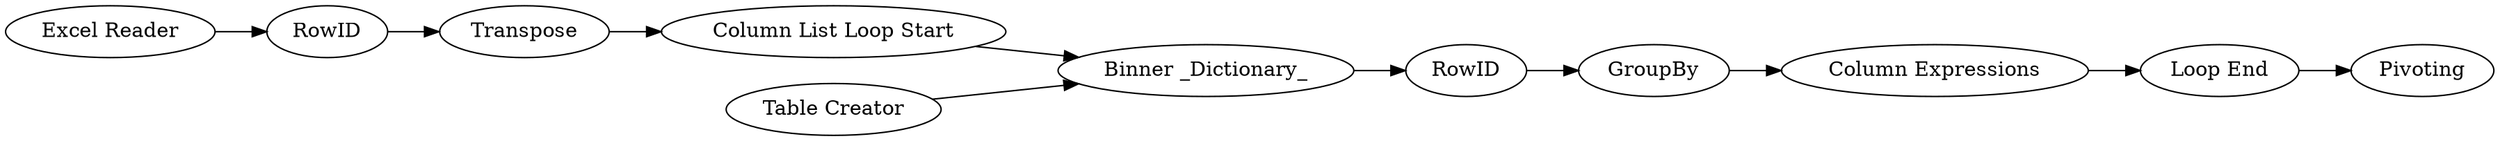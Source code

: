 digraph {
	11 -> 10
	9 -> 8
	3 -> 2
	4 -> 6
	2 -> 4
	7 -> 6
	6 -> 9
	10 -> 12
	1 -> 3
	8 -> 11
	1 [label="Excel Reader"]
	7 [label="Table Creator"]
	9 [label=RowID]
	11 [label="Column Expressions"]
	4 [label="Column List Loop Start"]
	6 [label="Binner _Dictionary_"]
	8 [label=GroupBy]
	12 [label=Pivoting]
	3 [label=RowID]
	2 [label=Transpose]
	10 [label="Loop End"]
	rankdir=LR
}
